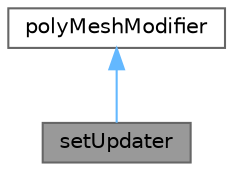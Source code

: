 digraph "setUpdater"
{
 // LATEX_PDF_SIZE
  bgcolor="transparent";
  edge [fontname=Helvetica,fontsize=10,labelfontname=Helvetica,labelfontsize=10];
  node [fontname=Helvetica,fontsize=10,shape=box,height=0.2,width=0.4];
  Node1 [id="Node000001",label="setUpdater",height=0.2,width=0.4,color="gray40", fillcolor="grey60", style="filled", fontcolor="black",tooltip="Keeps cell/face/vertex sets uptodate. Both the ones loaded and the ones on disk."];
  Node2 -> Node1 [id="edge1_Node000001_Node000002",dir="back",color="steelblue1",style="solid",tooltip=" "];
  Node2 [id="Node000002",label="polyMeshModifier",height=0.2,width=0.4,color="gray40", fillcolor="white", style="filled",URL="$classFoam_1_1polyMeshModifier.html",tooltip="Virtual base class for mesh modifiers."];
}

